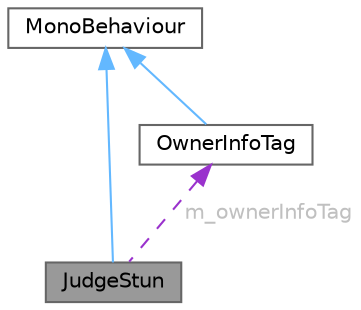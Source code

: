 digraph "JudgeStun"
{
 // LATEX_PDF_SIZE
  bgcolor="transparent";
  edge [fontname=Helvetica,fontsize=10,labelfontname=Helvetica,labelfontsize=10];
  node [fontname=Helvetica,fontsize=10,shape=box,height=0.2,width=0.4];
  Node1 [id="Node000001",label="JudgeStun",height=0.2,width=0.4,color="gray40", fillcolor="grey60", style="filled", fontcolor="black",tooltip="当たり判定に基づくスタン判定　伊波"];
  Node2 -> Node1 [id="edge1_Node000001_Node000002",dir="back",color="steelblue1",style="solid",tooltip=" "];
  Node2 [id="Node000002",label="MonoBehaviour",height=0.2,width=0.4,color="gray40", fillcolor="white", style="filled",tooltip=" "];
  Node3 -> Node1 [id="edge2_Node000001_Node000003",dir="back",color="darkorchid3",style="dashed",tooltip=" ",label=" m_ownerInfoTag",fontcolor="grey" ];
  Node3 [id="Node000003",label="OwnerInfoTag",height=0.2,width=0.4,color="gray40", fillcolor="white", style="filled",URL="$class_owner_info_tag.html",tooltip=" "];
  Node2 -> Node3 [id="edge3_Node000003_Node000002",dir="back",color="steelblue1",style="solid",tooltip=" "];
}
